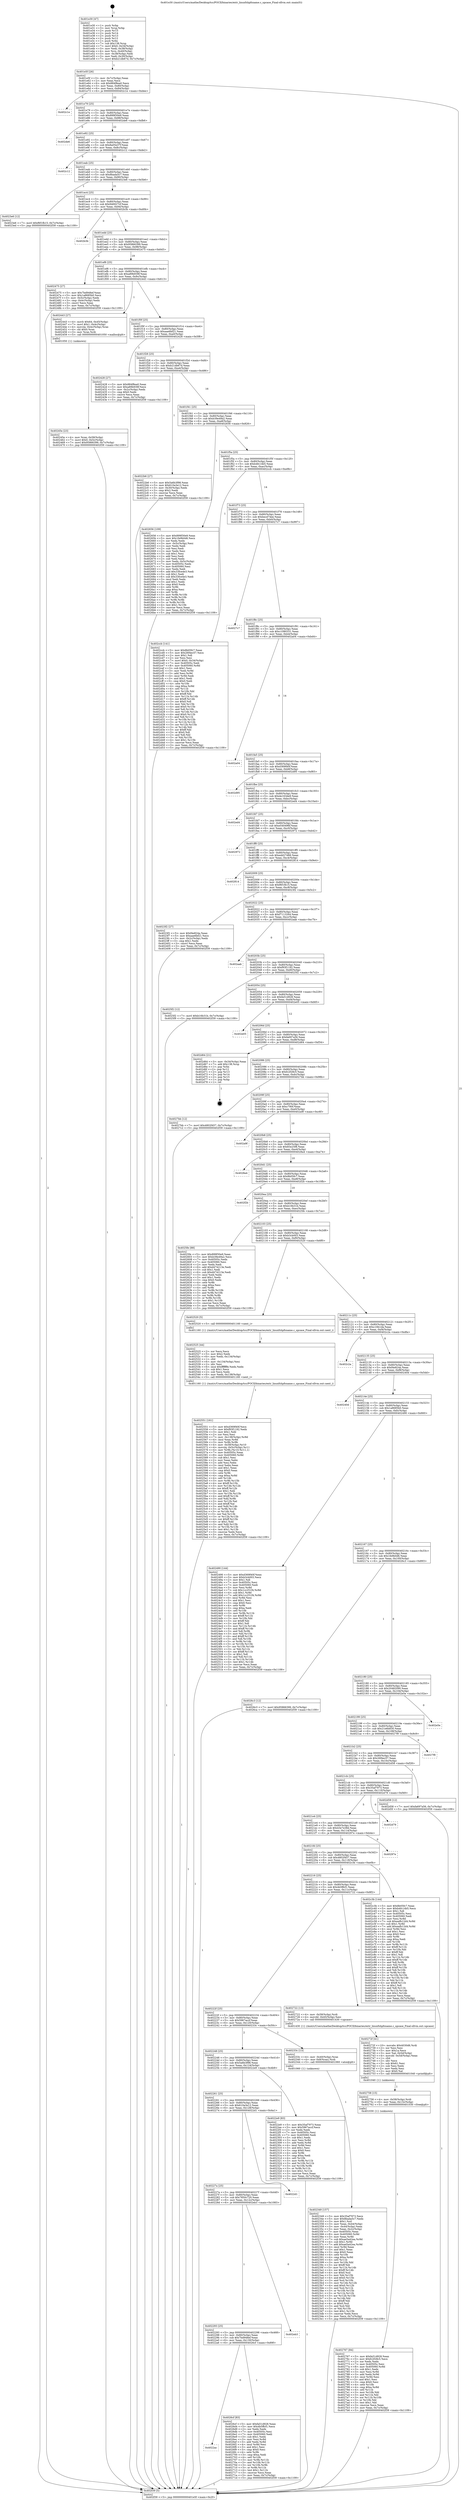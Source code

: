 digraph "0x401e30" {
  label = "0x401e30 (/mnt/c/Users/mathe/Desktop/tcc/POCII/binaries/extr_linuxfshpfsname.c_upcase_Final-ollvm.out::main(0))"
  labelloc = "t"
  node[shape=record]

  Entry [label="",width=0.3,height=0.3,shape=circle,fillcolor=black,style=filled]
  "0x401e5f" [label="{
     0x401e5f [26]\l
     | [instrs]\l
     &nbsp;&nbsp;0x401e5f \<+3\>: mov -0x7c(%rbp),%eax\l
     &nbsp;&nbsp;0x401e62 \<+2\>: mov %eax,%ecx\l
     &nbsp;&nbsp;0x401e64 \<+6\>: sub $0x884f8ea0,%ecx\l
     &nbsp;&nbsp;0x401e6a \<+3\>: mov %eax,-0x80(%rbp)\l
     &nbsp;&nbsp;0x401e6d \<+6\>: mov %ecx,-0x84(%rbp)\l
     &nbsp;&nbsp;0x401e73 \<+6\>: je 0000000000402c1e \<main+0xdee\>\l
  }"]
  "0x402c1e" [label="{
     0x402c1e\l
  }", style=dashed]
  "0x401e79" [label="{
     0x401e79 [25]\l
     | [instrs]\l
     &nbsp;&nbsp;0x401e79 \<+5\>: jmp 0000000000401e7e \<main+0x4e\>\l
     &nbsp;&nbsp;0x401e7e \<+3\>: mov -0x80(%rbp),%eax\l
     &nbsp;&nbsp;0x401e81 \<+5\>: sub $0x899f30e9,%eax\l
     &nbsp;&nbsp;0x401e86 \<+6\>: mov %eax,-0x88(%rbp)\l
     &nbsp;&nbsp;0x401e8c \<+6\>: je 0000000000402de6 \<main+0xfb6\>\l
  }"]
  Exit [label="",width=0.3,height=0.3,shape=circle,fillcolor=black,style=filled,peripheries=2]
  "0x402de6" [label="{
     0x402de6\l
  }", style=dashed]
  "0x401e92" [label="{
     0x401e92 [25]\l
     | [instrs]\l
     &nbsp;&nbsp;0x401e92 \<+5\>: jmp 0000000000401e97 \<main+0x67\>\l
     &nbsp;&nbsp;0x401e97 \<+3\>: mov -0x80(%rbp),%eax\l
     &nbsp;&nbsp;0x401e9a \<+5\>: sub $0x8a05e37f,%eax\l
     &nbsp;&nbsp;0x401e9f \<+6\>: mov %eax,-0x8c(%rbp)\l
     &nbsp;&nbsp;0x401ea5 \<+6\>: je 0000000000402c12 \<main+0xde2\>\l
  }"]
  "0x402767" [label="{
     0x402767 [84]\l
     | [instrs]\l
     &nbsp;&nbsp;0x402767 \<+5\>: mov $0xfa51d928,%eax\l
     &nbsp;&nbsp;0x40276c \<+5\>: mov $0xfc2f28c5,%ecx\l
     &nbsp;&nbsp;0x402771 \<+2\>: xor %edx,%edx\l
     &nbsp;&nbsp;0x402773 \<+7\>: mov 0x40505c,%esi\l
     &nbsp;&nbsp;0x40277a \<+8\>: mov 0x405060,%r8d\l
     &nbsp;&nbsp;0x402782 \<+3\>: sub $0x1,%edx\l
     &nbsp;&nbsp;0x402785 \<+3\>: mov %esi,%r9d\l
     &nbsp;&nbsp;0x402788 \<+3\>: add %edx,%r9d\l
     &nbsp;&nbsp;0x40278b \<+4\>: imul %r9d,%esi\l
     &nbsp;&nbsp;0x40278f \<+3\>: and $0x1,%esi\l
     &nbsp;&nbsp;0x402792 \<+3\>: cmp $0x0,%esi\l
     &nbsp;&nbsp;0x402795 \<+4\>: sete %r10b\l
     &nbsp;&nbsp;0x402799 \<+4\>: cmp $0xa,%r8d\l
     &nbsp;&nbsp;0x40279d \<+4\>: setl %r11b\l
     &nbsp;&nbsp;0x4027a1 \<+3\>: mov %r10b,%bl\l
     &nbsp;&nbsp;0x4027a4 \<+3\>: and %r11b,%bl\l
     &nbsp;&nbsp;0x4027a7 \<+3\>: xor %r11b,%r10b\l
     &nbsp;&nbsp;0x4027aa \<+3\>: or %r10b,%bl\l
     &nbsp;&nbsp;0x4027ad \<+3\>: test $0x1,%bl\l
     &nbsp;&nbsp;0x4027b0 \<+3\>: cmovne %ecx,%eax\l
     &nbsp;&nbsp;0x4027b3 \<+3\>: mov %eax,-0x7c(%rbp)\l
     &nbsp;&nbsp;0x4027b6 \<+5\>: jmp 0000000000402f39 \<main+0x1109\>\l
  }"]
  "0x402c12" [label="{
     0x402c12\l
  }", style=dashed]
  "0x401eab" [label="{
     0x401eab [25]\l
     | [instrs]\l
     &nbsp;&nbsp;0x401eab \<+5\>: jmp 0000000000401eb0 \<main+0x80\>\l
     &nbsp;&nbsp;0x401eb0 \<+3\>: mov -0x80(%rbp),%eax\l
     &nbsp;&nbsp;0x401eb3 \<+5\>: sub $0x8bada5c7,%eax\l
     &nbsp;&nbsp;0x401eb8 \<+6\>: mov %eax,-0x90(%rbp)\l
     &nbsp;&nbsp;0x401ebe \<+6\>: je 00000000004023e6 \<main+0x5b6\>\l
  }"]
  "0x402758" [label="{
     0x402758 [15]\l
     | [instrs]\l
     &nbsp;&nbsp;0x402758 \<+4\>: mov -0x58(%rbp),%rdi\l
     &nbsp;&nbsp;0x40275c \<+6\>: mov %eax,-0x13c(%rbp)\l
     &nbsp;&nbsp;0x402762 \<+5\>: call 0000000000401030 \<free@plt\>\l
     | [calls]\l
     &nbsp;&nbsp;0x401030 \{1\} (unknown)\l
  }"]
  "0x4023e6" [label="{
     0x4023e6 [12]\l
     | [instrs]\l
     &nbsp;&nbsp;0x4023e6 \<+7\>: movl $0xf6f1fb15,-0x7c(%rbp)\l
     &nbsp;&nbsp;0x4023ed \<+5\>: jmp 0000000000402f39 \<main+0x1109\>\l
  }"]
  "0x401ec4" [label="{
     0x401ec4 [25]\l
     | [instrs]\l
     &nbsp;&nbsp;0x401ec4 \<+5\>: jmp 0000000000401ec9 \<main+0x99\>\l
     &nbsp;&nbsp;0x401ec9 \<+3\>: mov -0x80(%rbp),%eax\l
     &nbsp;&nbsp;0x401ecc \<+5\>: sub $0x946927cf,%eax\l
     &nbsp;&nbsp;0x401ed1 \<+6\>: mov %eax,-0x94(%rbp)\l
     &nbsp;&nbsp;0x401ed7 \<+6\>: je 0000000000402b3b \<main+0xd0b\>\l
  }"]
  "0x40272f" [label="{
     0x40272f [41]\l
     | [instrs]\l
     &nbsp;&nbsp;0x40272f \<+10\>: movabs $0x4030d6,%rdi\l
     &nbsp;&nbsp;0x402739 \<+2\>: xor %esi,%esi\l
     &nbsp;&nbsp;0x40273b \<+5\>: mov $0x1a,%ecx\l
     &nbsp;&nbsp;0x402740 \<+3\>: mov %al,-0x5d(%rbp)\l
     &nbsp;&nbsp;0x402743 \<+4\>: movzbl -0x5d(%rbp),%eax\l
     &nbsp;&nbsp;0x402747 \<+1\>: cltd\l
     &nbsp;&nbsp;0x402748 \<+2\>: idiv %ecx\l
     &nbsp;&nbsp;0x40274a \<+3\>: sub $0x61,%esi\l
     &nbsp;&nbsp;0x40274d \<+2\>: sub %esi,%edx\l
     &nbsp;&nbsp;0x40274f \<+2\>: mov %edx,%esi\l
     &nbsp;&nbsp;0x402751 \<+2\>: mov $0x0,%al\l
     &nbsp;&nbsp;0x402753 \<+5\>: call 0000000000401040 \<printf@plt\>\l
     | [calls]\l
     &nbsp;&nbsp;0x401040 \{1\} (unknown)\l
  }"]
  "0x402b3b" [label="{
     0x402b3b\l
  }", style=dashed]
  "0x401edd" [label="{
     0x401edd [25]\l
     | [instrs]\l
     &nbsp;&nbsp;0x401edd \<+5\>: jmp 0000000000401ee2 \<main+0xb2\>\l
     &nbsp;&nbsp;0x401ee2 \<+3\>: mov -0x80(%rbp),%eax\l
     &nbsp;&nbsp;0x401ee5 \<+5\>: sub $0x95866399,%eax\l
     &nbsp;&nbsp;0x401eea \<+6\>: mov %eax,-0x98(%rbp)\l
     &nbsp;&nbsp;0x401ef0 \<+6\>: je 0000000000402475 \<main+0x645\>\l
  }"]
  "0x4022ac" [label="{
     0x4022ac\l
  }", style=dashed]
  "0x402475" [label="{
     0x402475 [27]\l
     | [instrs]\l
     &nbsp;&nbsp;0x402475 \<+5\>: mov $0x7bd948ef,%eax\l
     &nbsp;&nbsp;0x40247a \<+5\>: mov $0x1a8685b0,%ecx\l
     &nbsp;&nbsp;0x40247f \<+3\>: mov -0x5c(%rbp),%edx\l
     &nbsp;&nbsp;0x402482 \<+3\>: cmp -0x4c(%rbp),%edx\l
     &nbsp;&nbsp;0x402485 \<+3\>: cmovl %ecx,%eax\l
     &nbsp;&nbsp;0x402488 \<+3\>: mov %eax,-0x7c(%rbp)\l
     &nbsp;&nbsp;0x40248b \<+5\>: jmp 0000000000402f39 \<main+0x1109\>\l
  }"]
  "0x401ef6" [label="{
     0x401ef6 [25]\l
     | [instrs]\l
     &nbsp;&nbsp;0x401ef6 \<+5\>: jmp 0000000000401efb \<main+0xcb\>\l
     &nbsp;&nbsp;0x401efb \<+3\>: mov -0x80(%rbp),%eax\l
     &nbsp;&nbsp;0x401efe \<+5\>: sub $0xa89b939f,%eax\l
     &nbsp;&nbsp;0x401f03 \<+6\>: mov %eax,-0x9c(%rbp)\l
     &nbsp;&nbsp;0x401f09 \<+6\>: je 0000000000402443 \<main+0x613\>\l
  }"]
  "0x4026cf" [label="{
     0x4026cf [83]\l
     | [instrs]\l
     &nbsp;&nbsp;0x4026cf \<+5\>: mov $0xfa51d928,%eax\l
     &nbsp;&nbsp;0x4026d4 \<+5\>: mov $0x4b5ffcf1,%ecx\l
     &nbsp;&nbsp;0x4026d9 \<+2\>: xor %edx,%edx\l
     &nbsp;&nbsp;0x4026db \<+7\>: mov 0x40505c,%esi\l
     &nbsp;&nbsp;0x4026e2 \<+7\>: mov 0x405060,%edi\l
     &nbsp;&nbsp;0x4026e9 \<+3\>: sub $0x1,%edx\l
     &nbsp;&nbsp;0x4026ec \<+3\>: mov %esi,%r8d\l
     &nbsp;&nbsp;0x4026ef \<+3\>: add %edx,%r8d\l
     &nbsp;&nbsp;0x4026f2 \<+4\>: imul %r8d,%esi\l
     &nbsp;&nbsp;0x4026f6 \<+3\>: and $0x1,%esi\l
     &nbsp;&nbsp;0x4026f9 \<+3\>: cmp $0x0,%esi\l
     &nbsp;&nbsp;0x4026fc \<+4\>: sete %r9b\l
     &nbsp;&nbsp;0x402700 \<+3\>: cmp $0xa,%edi\l
     &nbsp;&nbsp;0x402703 \<+4\>: setl %r10b\l
     &nbsp;&nbsp;0x402707 \<+3\>: mov %r9b,%r11b\l
     &nbsp;&nbsp;0x40270a \<+3\>: and %r10b,%r11b\l
     &nbsp;&nbsp;0x40270d \<+3\>: xor %r10b,%r9b\l
     &nbsp;&nbsp;0x402710 \<+3\>: or %r9b,%r11b\l
     &nbsp;&nbsp;0x402713 \<+4\>: test $0x1,%r11b\l
     &nbsp;&nbsp;0x402717 \<+3\>: cmovne %ecx,%eax\l
     &nbsp;&nbsp;0x40271a \<+3\>: mov %eax,-0x7c(%rbp)\l
     &nbsp;&nbsp;0x40271d \<+5\>: jmp 0000000000402f39 \<main+0x1109\>\l
  }"]
  "0x402443" [label="{
     0x402443 [27]\l
     | [instrs]\l
     &nbsp;&nbsp;0x402443 \<+4\>: movb $0x64,-0x45(%rbp)\l
     &nbsp;&nbsp;0x402447 \<+7\>: movl $0x1,-0x4c(%rbp)\l
     &nbsp;&nbsp;0x40244e \<+4\>: movslq -0x4c(%rbp),%rax\l
     &nbsp;&nbsp;0x402452 \<+4\>: shl $0x0,%rax\l
     &nbsp;&nbsp;0x402456 \<+3\>: mov %rax,%rdi\l
     &nbsp;&nbsp;0x402459 \<+5\>: call 0000000000401050 \<malloc@plt\>\l
     | [calls]\l
     &nbsp;&nbsp;0x401050 \{1\} (unknown)\l
  }"]
  "0x401f0f" [label="{
     0x401f0f [25]\l
     | [instrs]\l
     &nbsp;&nbsp;0x401f0f \<+5\>: jmp 0000000000401f14 \<main+0xe4\>\l
     &nbsp;&nbsp;0x401f14 \<+3\>: mov -0x80(%rbp),%eax\l
     &nbsp;&nbsp;0x401f17 \<+5\>: sub $0xaae6bf21,%eax\l
     &nbsp;&nbsp;0x401f1c \<+6\>: mov %eax,-0xa0(%rbp)\l
     &nbsp;&nbsp;0x401f22 \<+6\>: je 0000000000402428 \<main+0x5f8\>\l
  }"]
  "0x402293" [label="{
     0x402293 [25]\l
     | [instrs]\l
     &nbsp;&nbsp;0x402293 \<+5\>: jmp 0000000000402298 \<main+0x468\>\l
     &nbsp;&nbsp;0x402298 \<+3\>: mov -0x80(%rbp),%eax\l
     &nbsp;&nbsp;0x40229b \<+5\>: sub $0x7bd948ef,%eax\l
     &nbsp;&nbsp;0x4022a0 \<+6\>: mov %eax,-0x130(%rbp)\l
     &nbsp;&nbsp;0x4022a6 \<+6\>: je 00000000004026cf \<main+0x89f\>\l
  }"]
  "0x402428" [label="{
     0x402428 [27]\l
     | [instrs]\l
     &nbsp;&nbsp;0x402428 \<+5\>: mov $0x884f8ea0,%eax\l
     &nbsp;&nbsp;0x40242d \<+5\>: mov $0xa89b939f,%ecx\l
     &nbsp;&nbsp;0x402432 \<+3\>: mov -0x2c(%rbp),%edx\l
     &nbsp;&nbsp;0x402435 \<+3\>: cmp $0x0,%edx\l
     &nbsp;&nbsp;0x402438 \<+3\>: cmove %ecx,%eax\l
     &nbsp;&nbsp;0x40243b \<+3\>: mov %eax,-0x7c(%rbp)\l
     &nbsp;&nbsp;0x40243e \<+5\>: jmp 0000000000402f39 \<main+0x1109\>\l
  }"]
  "0x401f28" [label="{
     0x401f28 [25]\l
     | [instrs]\l
     &nbsp;&nbsp;0x401f28 \<+5\>: jmp 0000000000401f2d \<main+0xfd\>\l
     &nbsp;&nbsp;0x401f2d \<+3\>: mov -0x80(%rbp),%eax\l
     &nbsp;&nbsp;0x401f30 \<+5\>: sub $0xb21db67d,%eax\l
     &nbsp;&nbsp;0x401f35 \<+6\>: mov %eax,-0xa4(%rbp)\l
     &nbsp;&nbsp;0x401f3b \<+6\>: je 00000000004022b6 \<main+0x486\>\l
  }"]
  "0x402eb3" [label="{
     0x402eb3\l
  }", style=dashed]
  "0x4022b6" [label="{
     0x4022b6 [27]\l
     | [instrs]\l
     &nbsp;&nbsp;0x4022b6 \<+5\>: mov $0x5a6b3f98,%eax\l
     &nbsp;&nbsp;0x4022bb \<+5\>: mov $0x610a3e12,%ecx\l
     &nbsp;&nbsp;0x4022c0 \<+3\>: mov -0x30(%rbp),%edx\l
     &nbsp;&nbsp;0x4022c3 \<+3\>: cmp $0x2,%edx\l
     &nbsp;&nbsp;0x4022c6 \<+3\>: cmovne %ecx,%eax\l
     &nbsp;&nbsp;0x4022c9 \<+3\>: mov %eax,-0x7c(%rbp)\l
     &nbsp;&nbsp;0x4022cc \<+5\>: jmp 0000000000402f39 \<main+0x1109\>\l
  }"]
  "0x401f41" [label="{
     0x401f41 [25]\l
     | [instrs]\l
     &nbsp;&nbsp;0x401f41 \<+5\>: jmp 0000000000401f46 \<main+0x116\>\l
     &nbsp;&nbsp;0x401f46 \<+3\>: mov -0x80(%rbp),%eax\l
     &nbsp;&nbsp;0x401f49 \<+5\>: sub $0xb39e49a2,%eax\l
     &nbsp;&nbsp;0x401f4e \<+6\>: mov %eax,-0xa8(%rbp)\l
     &nbsp;&nbsp;0x401f54 \<+6\>: je 0000000000402656 \<main+0x826\>\l
  }"]
  "0x402f39" [label="{
     0x402f39 [5]\l
     | [instrs]\l
     &nbsp;&nbsp;0x402f39 \<+5\>: jmp 0000000000401e5f \<main+0x2f\>\l
  }"]
  "0x401e30" [label="{
     0x401e30 [47]\l
     | [instrs]\l
     &nbsp;&nbsp;0x401e30 \<+1\>: push %rbp\l
     &nbsp;&nbsp;0x401e31 \<+3\>: mov %rsp,%rbp\l
     &nbsp;&nbsp;0x401e34 \<+2\>: push %r15\l
     &nbsp;&nbsp;0x401e36 \<+2\>: push %r14\l
     &nbsp;&nbsp;0x401e38 \<+2\>: push %r13\l
     &nbsp;&nbsp;0x401e3a \<+2\>: push %r12\l
     &nbsp;&nbsp;0x401e3c \<+1\>: push %rbx\l
     &nbsp;&nbsp;0x401e3d \<+7\>: sub $0x138,%rsp\l
     &nbsp;&nbsp;0x401e44 \<+7\>: movl $0x0,-0x34(%rbp)\l
     &nbsp;&nbsp;0x401e4b \<+3\>: mov %edi,-0x38(%rbp)\l
     &nbsp;&nbsp;0x401e4e \<+4\>: mov %rsi,-0x40(%rbp)\l
     &nbsp;&nbsp;0x401e52 \<+3\>: mov -0x38(%rbp),%edi\l
     &nbsp;&nbsp;0x401e55 \<+3\>: mov %edi,-0x30(%rbp)\l
     &nbsp;&nbsp;0x401e58 \<+7\>: movl $0xb21db67d,-0x7c(%rbp)\l
  }"]
  "0x40227a" [label="{
     0x40227a [25]\l
     | [instrs]\l
     &nbsp;&nbsp;0x40227a \<+5\>: jmp 000000000040227f \<main+0x44f\>\l
     &nbsp;&nbsp;0x40227f \<+3\>: mov -0x80(%rbp),%eax\l
     &nbsp;&nbsp;0x402282 \<+5\>: sub $0x7850c720,%eax\l
     &nbsp;&nbsp;0x402287 \<+6\>: mov %eax,-0x12c(%rbp)\l
     &nbsp;&nbsp;0x40228d \<+6\>: je 0000000000402eb3 \<main+0x1083\>\l
  }"]
  "0x402656" [label="{
     0x402656 [109]\l
     | [instrs]\l
     &nbsp;&nbsp;0x402656 \<+5\>: mov $0x899f30e9,%eax\l
     &nbsp;&nbsp;0x40265b \<+5\>: mov $0x1fe9b0d6,%ecx\l
     &nbsp;&nbsp;0x402660 \<+2\>: xor %edx,%edx\l
     &nbsp;&nbsp;0x402662 \<+3\>: mov -0x5c(%rbp),%esi\l
     &nbsp;&nbsp;0x402665 \<+2\>: mov %edx,%edi\l
     &nbsp;&nbsp;0x402667 \<+2\>: sub %esi,%edi\l
     &nbsp;&nbsp;0x402669 \<+2\>: mov %edx,%esi\l
     &nbsp;&nbsp;0x40266b \<+3\>: sub $0x1,%esi\l
     &nbsp;&nbsp;0x40266e \<+2\>: add %esi,%edi\l
     &nbsp;&nbsp;0x402670 \<+2\>: sub %edi,%edx\l
     &nbsp;&nbsp;0x402672 \<+3\>: mov %edx,-0x5c(%rbp)\l
     &nbsp;&nbsp;0x402675 \<+7\>: mov 0x40505c,%edx\l
     &nbsp;&nbsp;0x40267c \<+7\>: mov 0x405060,%esi\l
     &nbsp;&nbsp;0x402683 \<+2\>: mov %edx,%edi\l
     &nbsp;&nbsp;0x402685 \<+6\>: add $0x33fce4e3,%edi\l
     &nbsp;&nbsp;0x40268b \<+3\>: sub $0x1,%edi\l
     &nbsp;&nbsp;0x40268e \<+6\>: sub $0x33fce4e3,%edi\l
     &nbsp;&nbsp;0x402694 \<+3\>: imul %edi,%edx\l
     &nbsp;&nbsp;0x402697 \<+3\>: and $0x1,%edx\l
     &nbsp;&nbsp;0x40269a \<+3\>: cmp $0x0,%edx\l
     &nbsp;&nbsp;0x40269d \<+4\>: sete %r8b\l
     &nbsp;&nbsp;0x4026a1 \<+3\>: cmp $0xa,%esi\l
     &nbsp;&nbsp;0x4026a4 \<+4\>: setl %r9b\l
     &nbsp;&nbsp;0x4026a8 \<+3\>: mov %r8b,%r10b\l
     &nbsp;&nbsp;0x4026ab \<+3\>: and %r9b,%r10b\l
     &nbsp;&nbsp;0x4026ae \<+3\>: xor %r9b,%r8b\l
     &nbsp;&nbsp;0x4026b1 \<+3\>: or %r8b,%r10b\l
     &nbsp;&nbsp;0x4026b4 \<+4\>: test $0x1,%r10b\l
     &nbsp;&nbsp;0x4026b8 \<+3\>: cmovne %ecx,%eax\l
     &nbsp;&nbsp;0x4026bb \<+3\>: mov %eax,-0x7c(%rbp)\l
     &nbsp;&nbsp;0x4026be \<+5\>: jmp 0000000000402f39 \<main+0x1109\>\l
  }"]
  "0x401f5a" [label="{
     0x401f5a [25]\l
     | [instrs]\l
     &nbsp;&nbsp;0x401f5a \<+5\>: jmp 0000000000401f5f \<main+0x12f\>\l
     &nbsp;&nbsp;0x401f5f \<+3\>: mov -0x80(%rbp),%eax\l
     &nbsp;&nbsp;0x401f62 \<+5\>: sub $0xb4fc14b5,%eax\l
     &nbsp;&nbsp;0x401f67 \<+6\>: mov %eax,-0xac(%rbp)\l
     &nbsp;&nbsp;0x401f6d \<+6\>: je 0000000000402ccb \<main+0xe9b\>\l
  }"]
  "0x4022d1" [label="{
     0x4022d1\l
  }", style=dashed]
  "0x402ccb" [label="{
     0x402ccb [141]\l
     | [instrs]\l
     &nbsp;&nbsp;0x402ccb \<+5\>: mov $0x8b05fc7,%eax\l
     &nbsp;&nbsp;0x402cd0 \<+5\>: mov $0x26f4ec57,%ecx\l
     &nbsp;&nbsp;0x402cd5 \<+2\>: mov $0x1,%dl\l
     &nbsp;&nbsp;0x402cd7 \<+2\>: xor %esi,%esi\l
     &nbsp;&nbsp;0x402cd9 \<+7\>: movl $0x0,-0x34(%rbp)\l
     &nbsp;&nbsp;0x402ce0 \<+7\>: mov 0x40505c,%edi\l
     &nbsp;&nbsp;0x402ce7 \<+8\>: mov 0x405060,%r8d\l
     &nbsp;&nbsp;0x402cef \<+3\>: sub $0x1,%esi\l
     &nbsp;&nbsp;0x402cf2 \<+3\>: mov %edi,%r9d\l
     &nbsp;&nbsp;0x402cf5 \<+3\>: add %esi,%r9d\l
     &nbsp;&nbsp;0x402cf8 \<+4\>: imul %r9d,%edi\l
     &nbsp;&nbsp;0x402cfc \<+3\>: and $0x1,%edi\l
     &nbsp;&nbsp;0x402cff \<+3\>: cmp $0x0,%edi\l
     &nbsp;&nbsp;0x402d02 \<+4\>: sete %r10b\l
     &nbsp;&nbsp;0x402d06 \<+4\>: cmp $0xa,%r8d\l
     &nbsp;&nbsp;0x402d0a \<+4\>: setl %r11b\l
     &nbsp;&nbsp;0x402d0e \<+3\>: mov %r10b,%bl\l
     &nbsp;&nbsp;0x402d11 \<+3\>: xor $0xff,%bl\l
     &nbsp;&nbsp;0x402d14 \<+3\>: mov %r11b,%r14b\l
     &nbsp;&nbsp;0x402d17 \<+4\>: xor $0xff,%r14b\l
     &nbsp;&nbsp;0x402d1b \<+3\>: xor $0x0,%dl\l
     &nbsp;&nbsp;0x402d1e \<+3\>: mov %bl,%r15b\l
     &nbsp;&nbsp;0x402d21 \<+4\>: and $0x0,%r15b\l
     &nbsp;&nbsp;0x402d25 \<+3\>: and %dl,%r10b\l
     &nbsp;&nbsp;0x402d28 \<+3\>: mov %r14b,%r12b\l
     &nbsp;&nbsp;0x402d2b \<+4\>: and $0x0,%r12b\l
     &nbsp;&nbsp;0x402d2f \<+3\>: and %dl,%r11b\l
     &nbsp;&nbsp;0x402d32 \<+3\>: or %r10b,%r15b\l
     &nbsp;&nbsp;0x402d35 \<+3\>: or %r11b,%r12b\l
     &nbsp;&nbsp;0x402d38 \<+3\>: xor %r12b,%r15b\l
     &nbsp;&nbsp;0x402d3b \<+3\>: or %r14b,%bl\l
     &nbsp;&nbsp;0x402d3e \<+3\>: xor $0xff,%bl\l
     &nbsp;&nbsp;0x402d41 \<+3\>: or $0x0,%dl\l
     &nbsp;&nbsp;0x402d44 \<+2\>: and %dl,%bl\l
     &nbsp;&nbsp;0x402d46 \<+3\>: or %bl,%r15b\l
     &nbsp;&nbsp;0x402d49 \<+4\>: test $0x1,%r15b\l
     &nbsp;&nbsp;0x402d4d \<+3\>: cmovne %ecx,%eax\l
     &nbsp;&nbsp;0x402d50 \<+3\>: mov %eax,-0x7c(%rbp)\l
     &nbsp;&nbsp;0x402d53 \<+5\>: jmp 0000000000402f39 \<main+0x1109\>\l
  }"]
  "0x401f73" [label="{
     0x401f73 [25]\l
     | [instrs]\l
     &nbsp;&nbsp;0x401f73 \<+5\>: jmp 0000000000401f78 \<main+0x148\>\l
     &nbsp;&nbsp;0x401f78 \<+3\>: mov -0x80(%rbp),%eax\l
     &nbsp;&nbsp;0x401f7b \<+5\>: sub $0xbecd74ee,%eax\l
     &nbsp;&nbsp;0x401f80 \<+6\>: mov %eax,-0xb0(%rbp)\l
     &nbsp;&nbsp;0x401f86 \<+6\>: je 00000000004027c7 \<main+0x997\>\l
  }"]
  "0x402551" [label="{
     0x402551 [161]\l
     | [instrs]\l
     &nbsp;&nbsp;0x402551 \<+5\>: mov $0xd369f40f,%ecx\l
     &nbsp;&nbsp;0x402556 \<+5\>: mov $0xf93f1192,%edx\l
     &nbsp;&nbsp;0x40255b \<+3\>: mov $0x1,%dil\l
     &nbsp;&nbsp;0x40255e \<+2\>: xor %esi,%esi\l
     &nbsp;&nbsp;0x402560 \<+7\>: mov -0x138(%rbp),%r8d\l
     &nbsp;&nbsp;0x402567 \<+4\>: imul %eax,%r8d\l
     &nbsp;&nbsp;0x40256b \<+3\>: mov %r8b,%r9b\l
     &nbsp;&nbsp;0x40256e \<+4\>: mov -0x58(%rbp),%r10\l
     &nbsp;&nbsp;0x402572 \<+4\>: movslq -0x5c(%rbp),%r11\l
     &nbsp;&nbsp;0x402576 \<+4\>: mov %r9b,(%r10,%r11,1)\l
     &nbsp;&nbsp;0x40257a \<+7\>: mov 0x40505c,%eax\l
     &nbsp;&nbsp;0x402581 \<+8\>: mov 0x405060,%r8d\l
     &nbsp;&nbsp;0x402589 \<+3\>: sub $0x1,%esi\l
     &nbsp;&nbsp;0x40258c \<+2\>: mov %eax,%ebx\l
     &nbsp;&nbsp;0x40258e \<+2\>: add %esi,%ebx\l
     &nbsp;&nbsp;0x402590 \<+3\>: imul %ebx,%eax\l
     &nbsp;&nbsp;0x402593 \<+3\>: and $0x1,%eax\l
     &nbsp;&nbsp;0x402596 \<+3\>: cmp $0x0,%eax\l
     &nbsp;&nbsp;0x402599 \<+4\>: sete %r9b\l
     &nbsp;&nbsp;0x40259d \<+4\>: cmp $0xa,%r8d\l
     &nbsp;&nbsp;0x4025a1 \<+4\>: setl %r14b\l
     &nbsp;&nbsp;0x4025a5 \<+3\>: mov %r9b,%r15b\l
     &nbsp;&nbsp;0x4025a8 \<+4\>: xor $0xff,%r15b\l
     &nbsp;&nbsp;0x4025ac \<+3\>: mov %r14b,%r12b\l
     &nbsp;&nbsp;0x4025af \<+4\>: xor $0xff,%r12b\l
     &nbsp;&nbsp;0x4025b3 \<+4\>: xor $0x1,%dil\l
     &nbsp;&nbsp;0x4025b7 \<+3\>: mov %r15b,%r13b\l
     &nbsp;&nbsp;0x4025ba \<+4\>: and $0xff,%r13b\l
     &nbsp;&nbsp;0x4025be \<+3\>: and %dil,%r9b\l
     &nbsp;&nbsp;0x4025c1 \<+3\>: mov %r12b,%al\l
     &nbsp;&nbsp;0x4025c4 \<+2\>: and $0xff,%al\l
     &nbsp;&nbsp;0x4025c6 \<+3\>: and %dil,%r14b\l
     &nbsp;&nbsp;0x4025c9 \<+3\>: or %r9b,%r13b\l
     &nbsp;&nbsp;0x4025cc \<+3\>: or %r14b,%al\l
     &nbsp;&nbsp;0x4025cf \<+3\>: xor %al,%r13b\l
     &nbsp;&nbsp;0x4025d2 \<+3\>: or %r12b,%r15b\l
     &nbsp;&nbsp;0x4025d5 \<+4\>: xor $0xff,%r15b\l
     &nbsp;&nbsp;0x4025d9 \<+4\>: or $0x1,%dil\l
     &nbsp;&nbsp;0x4025dd \<+3\>: and %dil,%r15b\l
     &nbsp;&nbsp;0x4025e0 \<+3\>: or %r15b,%r13b\l
     &nbsp;&nbsp;0x4025e3 \<+4\>: test $0x1,%r13b\l
     &nbsp;&nbsp;0x4025e7 \<+3\>: cmovne %edx,%ecx\l
     &nbsp;&nbsp;0x4025ea \<+3\>: mov %ecx,-0x7c(%rbp)\l
     &nbsp;&nbsp;0x4025ed \<+5\>: jmp 0000000000402f39 \<main+0x1109\>\l
  }"]
  "0x4027c7" [label="{
     0x4027c7\l
  }", style=dashed]
  "0x401f8c" [label="{
     0x401f8c [25]\l
     | [instrs]\l
     &nbsp;&nbsp;0x401f8c \<+5\>: jmp 0000000000401f91 \<main+0x161\>\l
     &nbsp;&nbsp;0x401f91 \<+3\>: mov -0x80(%rbp),%eax\l
     &nbsp;&nbsp;0x401f94 \<+5\>: sub $0xc1080331,%eax\l
     &nbsp;&nbsp;0x401f99 \<+6\>: mov %eax,-0xb4(%rbp)\l
     &nbsp;&nbsp;0x401f9f \<+6\>: je 0000000000402a04 \<main+0xbd4\>\l
  }"]
  "0x402525" [label="{
     0x402525 [44]\l
     | [instrs]\l
     &nbsp;&nbsp;0x402525 \<+2\>: xor %ecx,%ecx\l
     &nbsp;&nbsp;0x402527 \<+5\>: mov $0x2,%edx\l
     &nbsp;&nbsp;0x40252c \<+6\>: mov %edx,-0x134(%rbp)\l
     &nbsp;&nbsp;0x402532 \<+1\>: cltd\l
     &nbsp;&nbsp;0x402533 \<+6\>: mov -0x134(%rbp),%esi\l
     &nbsp;&nbsp;0x402539 \<+2\>: idiv %esi\l
     &nbsp;&nbsp;0x40253b \<+6\>: imul $0xfffffffe,%edx,%edx\l
     &nbsp;&nbsp;0x402541 \<+3\>: sub $0x1,%ecx\l
     &nbsp;&nbsp;0x402544 \<+2\>: sub %ecx,%edx\l
     &nbsp;&nbsp;0x402546 \<+6\>: mov %edx,-0x138(%rbp)\l
     &nbsp;&nbsp;0x40254c \<+5\>: call 0000000000401160 \<next_i\>\l
     | [calls]\l
     &nbsp;&nbsp;0x401160 \{1\} (/mnt/c/Users/mathe/Desktop/tcc/POCII/binaries/extr_linuxfshpfsname.c_upcase_Final-ollvm.out::next_i)\l
  }"]
  "0x402a04" [label="{
     0x402a04\l
  }", style=dashed]
  "0x401fa5" [label="{
     0x401fa5 [25]\l
     | [instrs]\l
     &nbsp;&nbsp;0x401fa5 \<+5\>: jmp 0000000000401faa \<main+0x17a\>\l
     &nbsp;&nbsp;0x401faa \<+3\>: mov -0x80(%rbp),%eax\l
     &nbsp;&nbsp;0x401fad \<+5\>: sub $0xd369f40f,%eax\l
     &nbsp;&nbsp;0x401fb2 \<+6\>: mov %eax,-0xb8(%rbp)\l
     &nbsp;&nbsp;0x401fb8 \<+6\>: je 0000000000402d95 \<main+0xf65\>\l
  }"]
  "0x40245e" [label="{
     0x40245e [23]\l
     | [instrs]\l
     &nbsp;&nbsp;0x40245e \<+4\>: mov %rax,-0x58(%rbp)\l
     &nbsp;&nbsp;0x402462 \<+7\>: movl $0x0,-0x5c(%rbp)\l
     &nbsp;&nbsp;0x402469 \<+7\>: movl $0x95866399,-0x7c(%rbp)\l
     &nbsp;&nbsp;0x402470 \<+5\>: jmp 0000000000402f39 \<main+0x1109\>\l
  }"]
  "0x402d95" [label="{
     0x402d95\l
  }", style=dashed]
  "0x401fbe" [label="{
     0x401fbe [25]\l
     | [instrs]\l
     &nbsp;&nbsp;0x401fbe \<+5\>: jmp 0000000000401fc3 \<main+0x193\>\l
     &nbsp;&nbsp;0x401fc3 \<+3\>: mov -0x80(%rbp),%eax\l
     &nbsp;&nbsp;0x401fc6 \<+5\>: sub $0xde163de9,%eax\l
     &nbsp;&nbsp;0x401fcb \<+6\>: mov %eax,-0xbc(%rbp)\l
     &nbsp;&nbsp;0x401fd1 \<+6\>: je 0000000000402ed4 \<main+0x10a4\>\l
  }"]
  "0x402349" [label="{
     0x402349 [157]\l
     | [instrs]\l
     &nbsp;&nbsp;0x402349 \<+5\>: mov $0x35af7973,%ecx\l
     &nbsp;&nbsp;0x40234e \<+5\>: mov $0x8bada5c7,%edx\l
     &nbsp;&nbsp;0x402353 \<+3\>: mov $0x1,%sil\l
     &nbsp;&nbsp;0x402356 \<+3\>: mov %eax,-0x44(%rbp)\l
     &nbsp;&nbsp;0x402359 \<+3\>: mov -0x44(%rbp),%eax\l
     &nbsp;&nbsp;0x40235c \<+3\>: mov %eax,-0x2c(%rbp)\l
     &nbsp;&nbsp;0x40235f \<+7\>: mov 0x40505c,%eax\l
     &nbsp;&nbsp;0x402366 \<+8\>: mov 0x405060,%r8d\l
     &nbsp;&nbsp;0x40236e \<+3\>: mov %eax,%r9d\l
     &nbsp;&nbsp;0x402371 \<+7\>: sub $0xae5a42ea,%r9d\l
     &nbsp;&nbsp;0x402378 \<+4\>: sub $0x1,%r9d\l
     &nbsp;&nbsp;0x40237c \<+7\>: add $0xae5a42ea,%r9d\l
     &nbsp;&nbsp;0x402383 \<+4\>: imul %r9d,%eax\l
     &nbsp;&nbsp;0x402387 \<+3\>: and $0x1,%eax\l
     &nbsp;&nbsp;0x40238a \<+3\>: cmp $0x0,%eax\l
     &nbsp;&nbsp;0x40238d \<+4\>: sete %r10b\l
     &nbsp;&nbsp;0x402391 \<+4\>: cmp $0xa,%r8d\l
     &nbsp;&nbsp;0x402395 \<+4\>: setl %r11b\l
     &nbsp;&nbsp;0x402399 \<+3\>: mov %r10b,%bl\l
     &nbsp;&nbsp;0x40239c \<+3\>: xor $0xff,%bl\l
     &nbsp;&nbsp;0x40239f \<+3\>: mov %r11b,%r14b\l
     &nbsp;&nbsp;0x4023a2 \<+4\>: xor $0xff,%r14b\l
     &nbsp;&nbsp;0x4023a6 \<+4\>: xor $0x0,%sil\l
     &nbsp;&nbsp;0x4023aa \<+3\>: mov %bl,%r15b\l
     &nbsp;&nbsp;0x4023ad \<+4\>: and $0x0,%r15b\l
     &nbsp;&nbsp;0x4023b1 \<+3\>: and %sil,%r10b\l
     &nbsp;&nbsp;0x4023b4 \<+3\>: mov %r14b,%r12b\l
     &nbsp;&nbsp;0x4023b7 \<+4\>: and $0x0,%r12b\l
     &nbsp;&nbsp;0x4023bb \<+3\>: and %sil,%r11b\l
     &nbsp;&nbsp;0x4023be \<+3\>: or %r10b,%r15b\l
     &nbsp;&nbsp;0x4023c1 \<+3\>: or %r11b,%r12b\l
     &nbsp;&nbsp;0x4023c4 \<+3\>: xor %r12b,%r15b\l
     &nbsp;&nbsp;0x4023c7 \<+3\>: or %r14b,%bl\l
     &nbsp;&nbsp;0x4023ca \<+3\>: xor $0xff,%bl\l
     &nbsp;&nbsp;0x4023cd \<+4\>: or $0x0,%sil\l
     &nbsp;&nbsp;0x4023d1 \<+3\>: and %sil,%bl\l
     &nbsp;&nbsp;0x4023d4 \<+3\>: or %bl,%r15b\l
     &nbsp;&nbsp;0x4023d7 \<+4\>: test $0x1,%r15b\l
     &nbsp;&nbsp;0x4023db \<+3\>: cmovne %edx,%ecx\l
     &nbsp;&nbsp;0x4023de \<+3\>: mov %ecx,-0x7c(%rbp)\l
     &nbsp;&nbsp;0x4023e1 \<+5\>: jmp 0000000000402f39 \<main+0x1109\>\l
  }"]
  "0x402ed4" [label="{
     0x402ed4\l
  }", style=dashed]
  "0x401fd7" [label="{
     0x401fd7 [25]\l
     | [instrs]\l
     &nbsp;&nbsp;0x401fd7 \<+5\>: jmp 0000000000401fdc \<main+0x1ac\>\l
     &nbsp;&nbsp;0x401fdc \<+3\>: mov -0x80(%rbp),%eax\l
     &nbsp;&nbsp;0x401fdf \<+5\>: sub $0xe540496f,%eax\l
     &nbsp;&nbsp;0x401fe4 \<+6\>: mov %eax,-0xc0(%rbp)\l
     &nbsp;&nbsp;0x401fea \<+6\>: je 0000000000402972 \<main+0xb42\>\l
  }"]
  "0x402261" [label="{
     0x402261 [25]\l
     | [instrs]\l
     &nbsp;&nbsp;0x402261 \<+5\>: jmp 0000000000402266 \<main+0x436\>\l
     &nbsp;&nbsp;0x402266 \<+3\>: mov -0x80(%rbp),%eax\l
     &nbsp;&nbsp;0x402269 \<+5\>: sub $0x610a3e12,%eax\l
     &nbsp;&nbsp;0x40226e \<+6\>: mov %eax,-0x128(%rbp)\l
     &nbsp;&nbsp;0x402274 \<+6\>: je 00000000004022d1 \<main+0x4a1\>\l
  }"]
  "0x402972" [label="{
     0x402972\l
  }", style=dashed]
  "0x401ff0" [label="{
     0x401ff0 [25]\l
     | [instrs]\l
     &nbsp;&nbsp;0x401ff0 \<+5\>: jmp 0000000000401ff5 \<main+0x1c5\>\l
     &nbsp;&nbsp;0x401ff5 \<+3\>: mov -0x80(%rbp),%eax\l
     &nbsp;&nbsp;0x401ff8 \<+5\>: sub $0xedd27d66,%eax\l
     &nbsp;&nbsp;0x401ffd \<+6\>: mov %eax,-0xc4(%rbp)\l
     &nbsp;&nbsp;0x402003 \<+6\>: je 0000000000402814 \<main+0x9e4\>\l
  }"]
  "0x4022e9" [label="{
     0x4022e9 [83]\l
     | [instrs]\l
     &nbsp;&nbsp;0x4022e9 \<+5\>: mov $0x35af7973,%eax\l
     &nbsp;&nbsp;0x4022ee \<+5\>: mov $0x5967accf,%ecx\l
     &nbsp;&nbsp;0x4022f3 \<+2\>: xor %edx,%edx\l
     &nbsp;&nbsp;0x4022f5 \<+7\>: mov 0x40505c,%esi\l
     &nbsp;&nbsp;0x4022fc \<+7\>: mov 0x405060,%edi\l
     &nbsp;&nbsp;0x402303 \<+3\>: sub $0x1,%edx\l
     &nbsp;&nbsp;0x402306 \<+3\>: mov %esi,%r8d\l
     &nbsp;&nbsp;0x402309 \<+3\>: add %edx,%r8d\l
     &nbsp;&nbsp;0x40230c \<+4\>: imul %r8d,%esi\l
     &nbsp;&nbsp;0x402310 \<+3\>: and $0x1,%esi\l
     &nbsp;&nbsp;0x402313 \<+3\>: cmp $0x0,%esi\l
     &nbsp;&nbsp;0x402316 \<+4\>: sete %r9b\l
     &nbsp;&nbsp;0x40231a \<+3\>: cmp $0xa,%edi\l
     &nbsp;&nbsp;0x40231d \<+4\>: setl %r10b\l
     &nbsp;&nbsp;0x402321 \<+3\>: mov %r9b,%r11b\l
     &nbsp;&nbsp;0x402324 \<+3\>: and %r10b,%r11b\l
     &nbsp;&nbsp;0x402327 \<+3\>: xor %r10b,%r9b\l
     &nbsp;&nbsp;0x40232a \<+3\>: or %r9b,%r11b\l
     &nbsp;&nbsp;0x40232d \<+4\>: test $0x1,%r11b\l
     &nbsp;&nbsp;0x402331 \<+3\>: cmovne %ecx,%eax\l
     &nbsp;&nbsp;0x402334 \<+3\>: mov %eax,-0x7c(%rbp)\l
     &nbsp;&nbsp;0x402337 \<+5\>: jmp 0000000000402f39 \<main+0x1109\>\l
  }"]
  "0x402814" [label="{
     0x402814\l
  }", style=dashed]
  "0x402009" [label="{
     0x402009 [25]\l
     | [instrs]\l
     &nbsp;&nbsp;0x402009 \<+5\>: jmp 000000000040200e \<main+0x1de\>\l
     &nbsp;&nbsp;0x40200e \<+3\>: mov -0x80(%rbp),%eax\l
     &nbsp;&nbsp;0x402011 \<+5\>: sub $0xf6f1fb15,%eax\l
     &nbsp;&nbsp;0x402016 \<+6\>: mov %eax,-0xc8(%rbp)\l
     &nbsp;&nbsp;0x40201c \<+6\>: je 00000000004023f2 \<main+0x5c2\>\l
  }"]
  "0x402248" [label="{
     0x402248 [25]\l
     | [instrs]\l
     &nbsp;&nbsp;0x402248 \<+5\>: jmp 000000000040224d \<main+0x41d\>\l
     &nbsp;&nbsp;0x40224d \<+3\>: mov -0x80(%rbp),%eax\l
     &nbsp;&nbsp;0x402250 \<+5\>: sub $0x5a6b3f98,%eax\l
     &nbsp;&nbsp;0x402255 \<+6\>: mov %eax,-0x124(%rbp)\l
     &nbsp;&nbsp;0x40225b \<+6\>: je 00000000004022e9 \<main+0x4b9\>\l
  }"]
  "0x4023f2" [label="{
     0x4023f2 [27]\l
     | [instrs]\l
     &nbsp;&nbsp;0x4023f2 \<+5\>: mov $0xf4e824a,%eax\l
     &nbsp;&nbsp;0x4023f7 \<+5\>: mov $0xaae6bf21,%ecx\l
     &nbsp;&nbsp;0x4023fc \<+3\>: mov -0x2c(%rbp),%edx\l
     &nbsp;&nbsp;0x4023ff \<+3\>: cmp $0x1,%edx\l
     &nbsp;&nbsp;0x402402 \<+3\>: cmovl %ecx,%eax\l
     &nbsp;&nbsp;0x402405 \<+3\>: mov %eax,-0x7c(%rbp)\l
     &nbsp;&nbsp;0x402408 \<+5\>: jmp 0000000000402f39 \<main+0x1109\>\l
  }"]
  "0x402022" [label="{
     0x402022 [25]\l
     | [instrs]\l
     &nbsp;&nbsp;0x402022 \<+5\>: jmp 0000000000402027 \<main+0x1f7\>\l
     &nbsp;&nbsp;0x402027 \<+3\>: mov -0x80(%rbp),%eax\l
     &nbsp;&nbsp;0x40202a \<+5\>: sub $0xf7113264,%eax\l
     &nbsp;&nbsp;0x40202f \<+6\>: mov %eax,-0xcc(%rbp)\l
     &nbsp;&nbsp;0x402035 \<+6\>: je 0000000000402aab \<main+0xc7b\>\l
  }"]
  "0x40233c" [label="{
     0x40233c [13]\l
     | [instrs]\l
     &nbsp;&nbsp;0x40233c \<+4\>: mov -0x40(%rbp),%rax\l
     &nbsp;&nbsp;0x402340 \<+4\>: mov 0x8(%rax),%rdi\l
     &nbsp;&nbsp;0x402344 \<+5\>: call 0000000000401060 \<atoi@plt\>\l
     | [calls]\l
     &nbsp;&nbsp;0x401060 \{1\} (unknown)\l
  }"]
  "0x402aab" [label="{
     0x402aab\l
  }", style=dashed]
  "0x40203b" [label="{
     0x40203b [25]\l
     | [instrs]\l
     &nbsp;&nbsp;0x40203b \<+5\>: jmp 0000000000402040 \<main+0x210\>\l
     &nbsp;&nbsp;0x402040 \<+3\>: mov -0x80(%rbp),%eax\l
     &nbsp;&nbsp;0x402043 \<+5\>: sub $0xf93f1192,%eax\l
     &nbsp;&nbsp;0x402048 \<+6\>: mov %eax,-0xd0(%rbp)\l
     &nbsp;&nbsp;0x40204e \<+6\>: je 00000000004025f2 \<main+0x7c2\>\l
  }"]
  "0x40222f" [label="{
     0x40222f [25]\l
     | [instrs]\l
     &nbsp;&nbsp;0x40222f \<+5\>: jmp 0000000000402234 \<main+0x404\>\l
     &nbsp;&nbsp;0x402234 \<+3\>: mov -0x80(%rbp),%eax\l
     &nbsp;&nbsp;0x402237 \<+5\>: sub $0x5967accf,%eax\l
     &nbsp;&nbsp;0x40223c \<+6\>: mov %eax,-0x120(%rbp)\l
     &nbsp;&nbsp;0x402242 \<+6\>: je 000000000040233c \<main+0x50c\>\l
  }"]
  "0x4025f2" [label="{
     0x4025f2 [12]\l
     | [instrs]\l
     &nbsp;&nbsp;0x4025f2 \<+7\>: movl $0xb16b31b,-0x7c(%rbp)\l
     &nbsp;&nbsp;0x4025f9 \<+5\>: jmp 0000000000402f39 \<main+0x1109\>\l
  }"]
  "0x402054" [label="{
     0x402054 [25]\l
     | [instrs]\l
     &nbsp;&nbsp;0x402054 \<+5\>: jmp 0000000000402059 \<main+0x229\>\l
     &nbsp;&nbsp;0x402059 \<+3\>: mov -0x80(%rbp),%eax\l
     &nbsp;&nbsp;0x40205c \<+5\>: sub $0xfa51d928,%eax\l
     &nbsp;&nbsp;0x402061 \<+6\>: mov %eax,-0xd4(%rbp)\l
     &nbsp;&nbsp;0x402067 \<+6\>: je 0000000000402e05 \<main+0xfd5\>\l
  }"]
  "0x402722" [label="{
     0x402722 [13]\l
     | [instrs]\l
     &nbsp;&nbsp;0x402722 \<+4\>: mov -0x58(%rbp),%rdi\l
     &nbsp;&nbsp;0x402726 \<+4\>: movzbl -0x45(%rbp),%esi\l
     &nbsp;&nbsp;0x40272a \<+5\>: call 0000000000401430 \<upcase\>\l
     | [calls]\l
     &nbsp;&nbsp;0x401430 \{1\} (/mnt/c/Users/mathe/Desktop/tcc/POCII/binaries/extr_linuxfshpfsname.c_upcase_Final-ollvm.out::upcase)\l
  }"]
  "0x402e05" [label="{
     0x402e05\l
  }", style=dashed]
  "0x40206d" [label="{
     0x40206d [25]\l
     | [instrs]\l
     &nbsp;&nbsp;0x40206d \<+5\>: jmp 0000000000402072 \<main+0x242\>\l
     &nbsp;&nbsp;0x402072 \<+3\>: mov -0x80(%rbp),%eax\l
     &nbsp;&nbsp;0x402075 \<+5\>: sub $0xfa697a56,%eax\l
     &nbsp;&nbsp;0x40207a \<+6\>: mov %eax,-0xd8(%rbp)\l
     &nbsp;&nbsp;0x402080 \<+6\>: je 0000000000402d64 \<main+0xf34\>\l
  }"]
  "0x402216" [label="{
     0x402216 [25]\l
     | [instrs]\l
     &nbsp;&nbsp;0x402216 \<+5\>: jmp 000000000040221b \<main+0x3eb\>\l
     &nbsp;&nbsp;0x40221b \<+3\>: mov -0x80(%rbp),%eax\l
     &nbsp;&nbsp;0x40221e \<+5\>: sub $0x4b5ffcf1,%eax\l
     &nbsp;&nbsp;0x402223 \<+6\>: mov %eax,-0x11c(%rbp)\l
     &nbsp;&nbsp;0x402229 \<+6\>: je 0000000000402722 \<main+0x8f2\>\l
  }"]
  "0x402d64" [label="{
     0x402d64 [21]\l
     | [instrs]\l
     &nbsp;&nbsp;0x402d64 \<+3\>: mov -0x34(%rbp),%eax\l
     &nbsp;&nbsp;0x402d67 \<+7\>: add $0x138,%rsp\l
     &nbsp;&nbsp;0x402d6e \<+1\>: pop %rbx\l
     &nbsp;&nbsp;0x402d6f \<+2\>: pop %r12\l
     &nbsp;&nbsp;0x402d71 \<+2\>: pop %r13\l
     &nbsp;&nbsp;0x402d73 \<+2\>: pop %r14\l
     &nbsp;&nbsp;0x402d75 \<+2\>: pop %r15\l
     &nbsp;&nbsp;0x402d77 \<+1\>: pop %rbp\l
     &nbsp;&nbsp;0x402d78 \<+1\>: ret\l
  }"]
  "0x402086" [label="{
     0x402086 [25]\l
     | [instrs]\l
     &nbsp;&nbsp;0x402086 \<+5\>: jmp 000000000040208b \<main+0x25b\>\l
     &nbsp;&nbsp;0x40208b \<+3\>: mov -0x80(%rbp),%eax\l
     &nbsp;&nbsp;0x40208e \<+5\>: sub $0xfc2f28c5,%eax\l
     &nbsp;&nbsp;0x402093 \<+6\>: mov %eax,-0xdc(%rbp)\l
     &nbsp;&nbsp;0x402099 \<+6\>: je 00000000004027bb \<main+0x98b\>\l
  }"]
  "0x402c3b" [label="{
     0x402c3b [144]\l
     | [instrs]\l
     &nbsp;&nbsp;0x402c3b \<+5\>: mov $0x8b05fc7,%eax\l
     &nbsp;&nbsp;0x402c40 \<+5\>: mov $0xb4fc14b5,%ecx\l
     &nbsp;&nbsp;0x402c45 \<+2\>: mov $0x1,%dl\l
     &nbsp;&nbsp;0x402c47 \<+7\>: mov 0x40505c,%esi\l
     &nbsp;&nbsp;0x402c4e \<+7\>: mov 0x405060,%edi\l
     &nbsp;&nbsp;0x402c55 \<+3\>: mov %esi,%r8d\l
     &nbsp;&nbsp;0x402c58 \<+7\>: sub $0xeafb12d4,%r8d\l
     &nbsp;&nbsp;0x402c5f \<+4\>: sub $0x1,%r8d\l
     &nbsp;&nbsp;0x402c63 \<+7\>: add $0xeafb12d4,%r8d\l
     &nbsp;&nbsp;0x402c6a \<+4\>: imul %r8d,%esi\l
     &nbsp;&nbsp;0x402c6e \<+3\>: and $0x1,%esi\l
     &nbsp;&nbsp;0x402c71 \<+3\>: cmp $0x0,%esi\l
     &nbsp;&nbsp;0x402c74 \<+4\>: sete %r9b\l
     &nbsp;&nbsp;0x402c78 \<+3\>: cmp $0xa,%edi\l
     &nbsp;&nbsp;0x402c7b \<+4\>: setl %r10b\l
     &nbsp;&nbsp;0x402c7f \<+3\>: mov %r9b,%r11b\l
     &nbsp;&nbsp;0x402c82 \<+4\>: xor $0xff,%r11b\l
     &nbsp;&nbsp;0x402c86 \<+3\>: mov %r10b,%bl\l
     &nbsp;&nbsp;0x402c89 \<+3\>: xor $0xff,%bl\l
     &nbsp;&nbsp;0x402c8c \<+3\>: xor $0x1,%dl\l
     &nbsp;&nbsp;0x402c8f \<+3\>: mov %r11b,%r14b\l
     &nbsp;&nbsp;0x402c92 \<+4\>: and $0xff,%r14b\l
     &nbsp;&nbsp;0x402c96 \<+3\>: and %dl,%r9b\l
     &nbsp;&nbsp;0x402c99 \<+3\>: mov %bl,%r15b\l
     &nbsp;&nbsp;0x402c9c \<+4\>: and $0xff,%r15b\l
     &nbsp;&nbsp;0x402ca0 \<+3\>: and %dl,%r10b\l
     &nbsp;&nbsp;0x402ca3 \<+3\>: or %r9b,%r14b\l
     &nbsp;&nbsp;0x402ca6 \<+3\>: or %r10b,%r15b\l
     &nbsp;&nbsp;0x402ca9 \<+3\>: xor %r15b,%r14b\l
     &nbsp;&nbsp;0x402cac \<+3\>: or %bl,%r11b\l
     &nbsp;&nbsp;0x402caf \<+4\>: xor $0xff,%r11b\l
     &nbsp;&nbsp;0x402cb3 \<+3\>: or $0x1,%dl\l
     &nbsp;&nbsp;0x402cb6 \<+3\>: and %dl,%r11b\l
     &nbsp;&nbsp;0x402cb9 \<+3\>: or %r11b,%r14b\l
     &nbsp;&nbsp;0x402cbc \<+4\>: test $0x1,%r14b\l
     &nbsp;&nbsp;0x402cc0 \<+3\>: cmovne %ecx,%eax\l
     &nbsp;&nbsp;0x402cc3 \<+3\>: mov %eax,-0x7c(%rbp)\l
     &nbsp;&nbsp;0x402cc6 \<+5\>: jmp 0000000000402f39 \<main+0x1109\>\l
  }"]
  "0x4027bb" [label="{
     0x4027bb [12]\l
     | [instrs]\l
     &nbsp;&nbsp;0x4027bb \<+7\>: movl $0x4802f457,-0x7c(%rbp)\l
     &nbsp;&nbsp;0x4027c2 \<+5\>: jmp 0000000000402f39 \<main+0x1109\>\l
  }"]
  "0x40209f" [label="{
     0x40209f [25]\l
     | [instrs]\l
     &nbsp;&nbsp;0x40209f \<+5\>: jmp 00000000004020a4 \<main+0x274\>\l
     &nbsp;&nbsp;0x4020a4 \<+3\>: mov -0x80(%rbp),%eax\l
     &nbsp;&nbsp;0x4020a7 \<+5\>: sub $0xc790f,%eax\l
     &nbsp;&nbsp;0x4020ac \<+6\>: mov %eax,-0xe0(%rbp)\l
     &nbsp;&nbsp;0x4020b2 \<+6\>: je 0000000000402a9f \<main+0xc6f\>\l
  }"]
  "0x4021fd" [label="{
     0x4021fd [25]\l
     | [instrs]\l
     &nbsp;&nbsp;0x4021fd \<+5\>: jmp 0000000000402202 \<main+0x3d2\>\l
     &nbsp;&nbsp;0x402202 \<+3\>: mov -0x80(%rbp),%eax\l
     &nbsp;&nbsp;0x402205 \<+5\>: sub $0x4802f457,%eax\l
     &nbsp;&nbsp;0x40220a \<+6\>: mov %eax,-0x118(%rbp)\l
     &nbsp;&nbsp;0x402210 \<+6\>: je 0000000000402c3b \<main+0xe0b\>\l
  }"]
  "0x402a9f" [label="{
     0x402a9f\l
  }", style=dashed]
  "0x4020b8" [label="{
     0x4020b8 [25]\l
     | [instrs]\l
     &nbsp;&nbsp;0x4020b8 \<+5\>: jmp 00000000004020bd \<main+0x28d\>\l
     &nbsp;&nbsp;0x4020bd \<+3\>: mov -0x80(%rbp),%eax\l
     &nbsp;&nbsp;0x4020c0 \<+5\>: sub $0x83e25f8,%eax\l
     &nbsp;&nbsp;0x4020c5 \<+6\>: mov %eax,-0xe4(%rbp)\l
     &nbsp;&nbsp;0x4020cb \<+6\>: je 00000000004028a4 \<main+0xa74\>\l
  }"]
  "0x40297e" [label="{
     0x40297e\l
  }", style=dashed]
  "0x4028a4" [label="{
     0x4028a4\l
  }", style=dashed]
  "0x4020d1" [label="{
     0x4020d1 [25]\l
     | [instrs]\l
     &nbsp;&nbsp;0x4020d1 \<+5\>: jmp 00000000004020d6 \<main+0x2a6\>\l
     &nbsp;&nbsp;0x4020d6 \<+3\>: mov -0x80(%rbp),%eax\l
     &nbsp;&nbsp;0x4020d9 \<+5\>: sub $0x8b05fc7,%eax\l
     &nbsp;&nbsp;0x4020de \<+6\>: mov %eax,-0xe8(%rbp)\l
     &nbsp;&nbsp;0x4020e4 \<+6\>: je 0000000000402f2b \<main+0x10fb\>\l
  }"]
  "0x4021e4" [label="{
     0x4021e4 [25]\l
     | [instrs]\l
     &nbsp;&nbsp;0x4021e4 \<+5\>: jmp 00000000004021e9 \<main+0x3b9\>\l
     &nbsp;&nbsp;0x4021e9 \<+3\>: mov -0x80(%rbp),%eax\l
     &nbsp;&nbsp;0x4021ec \<+5\>: sub $0x43e7e38d,%eax\l
     &nbsp;&nbsp;0x4021f1 \<+6\>: mov %eax,-0x114(%rbp)\l
     &nbsp;&nbsp;0x4021f7 \<+6\>: je 000000000040297e \<main+0xb4e\>\l
  }"]
  "0x402f2b" [label="{
     0x402f2b\l
  }", style=dashed]
  "0x4020ea" [label="{
     0x4020ea [25]\l
     | [instrs]\l
     &nbsp;&nbsp;0x4020ea \<+5\>: jmp 00000000004020ef \<main+0x2bf\>\l
     &nbsp;&nbsp;0x4020ef \<+3\>: mov -0x80(%rbp),%eax\l
     &nbsp;&nbsp;0x4020f2 \<+5\>: sub $0xb16b31b,%eax\l
     &nbsp;&nbsp;0x4020f7 \<+6\>: mov %eax,-0xec(%rbp)\l
     &nbsp;&nbsp;0x4020fd \<+6\>: je 00000000004025fe \<main+0x7ce\>\l
  }"]
  "0x402d79" [label="{
     0x402d79\l
  }", style=dashed]
  "0x4025fe" [label="{
     0x4025fe [88]\l
     | [instrs]\l
     &nbsp;&nbsp;0x4025fe \<+5\>: mov $0x899f30e9,%eax\l
     &nbsp;&nbsp;0x402603 \<+5\>: mov $0xb39e49a2,%ecx\l
     &nbsp;&nbsp;0x402608 \<+7\>: mov 0x40505c,%edx\l
     &nbsp;&nbsp;0x40260f \<+7\>: mov 0x405060,%esi\l
     &nbsp;&nbsp;0x402616 \<+2\>: mov %edx,%edi\l
     &nbsp;&nbsp;0x402618 \<+6\>: add $0xd474213e,%edi\l
     &nbsp;&nbsp;0x40261e \<+3\>: sub $0x1,%edi\l
     &nbsp;&nbsp;0x402621 \<+6\>: sub $0xd474213e,%edi\l
     &nbsp;&nbsp;0x402627 \<+3\>: imul %edi,%edx\l
     &nbsp;&nbsp;0x40262a \<+3\>: and $0x1,%edx\l
     &nbsp;&nbsp;0x40262d \<+3\>: cmp $0x0,%edx\l
     &nbsp;&nbsp;0x402630 \<+4\>: sete %r8b\l
     &nbsp;&nbsp;0x402634 \<+3\>: cmp $0xa,%esi\l
     &nbsp;&nbsp;0x402637 \<+4\>: setl %r9b\l
     &nbsp;&nbsp;0x40263b \<+3\>: mov %r8b,%r10b\l
     &nbsp;&nbsp;0x40263e \<+3\>: and %r9b,%r10b\l
     &nbsp;&nbsp;0x402641 \<+3\>: xor %r9b,%r8b\l
     &nbsp;&nbsp;0x402644 \<+3\>: or %r8b,%r10b\l
     &nbsp;&nbsp;0x402647 \<+4\>: test $0x1,%r10b\l
     &nbsp;&nbsp;0x40264b \<+3\>: cmovne %ecx,%eax\l
     &nbsp;&nbsp;0x40264e \<+3\>: mov %eax,-0x7c(%rbp)\l
     &nbsp;&nbsp;0x402651 \<+5\>: jmp 0000000000402f39 \<main+0x1109\>\l
  }"]
  "0x402103" [label="{
     0x402103 [25]\l
     | [instrs]\l
     &nbsp;&nbsp;0x402103 \<+5\>: jmp 0000000000402108 \<main+0x2d8\>\l
     &nbsp;&nbsp;0x402108 \<+3\>: mov -0x80(%rbp),%eax\l
     &nbsp;&nbsp;0x40210b \<+5\>: sub $0xb3cb003,%eax\l
     &nbsp;&nbsp;0x402110 \<+6\>: mov %eax,-0xf0(%rbp)\l
     &nbsp;&nbsp;0x402116 \<+6\>: je 0000000000402520 \<main+0x6f0\>\l
  }"]
  "0x4021cb" [label="{
     0x4021cb [25]\l
     | [instrs]\l
     &nbsp;&nbsp;0x4021cb \<+5\>: jmp 00000000004021d0 \<main+0x3a0\>\l
     &nbsp;&nbsp;0x4021d0 \<+3\>: mov -0x80(%rbp),%eax\l
     &nbsp;&nbsp;0x4021d3 \<+5\>: sub $0x35af7973,%eax\l
     &nbsp;&nbsp;0x4021d8 \<+6\>: mov %eax,-0x110(%rbp)\l
     &nbsp;&nbsp;0x4021de \<+6\>: je 0000000000402d79 \<main+0xf49\>\l
  }"]
  "0x402520" [label="{
     0x402520 [5]\l
     | [instrs]\l
     &nbsp;&nbsp;0x402520 \<+5\>: call 0000000000401160 \<next_i\>\l
     | [calls]\l
     &nbsp;&nbsp;0x401160 \{1\} (/mnt/c/Users/mathe/Desktop/tcc/POCII/binaries/extr_linuxfshpfsname.c_upcase_Final-ollvm.out::next_i)\l
  }"]
  "0x40211c" [label="{
     0x40211c [25]\l
     | [instrs]\l
     &nbsp;&nbsp;0x40211c \<+5\>: jmp 0000000000402121 \<main+0x2f1\>\l
     &nbsp;&nbsp;0x402121 \<+3\>: mov -0x80(%rbp),%eax\l
     &nbsp;&nbsp;0x402124 \<+5\>: sub $0xc16b1da,%eax\l
     &nbsp;&nbsp;0x402129 \<+6\>: mov %eax,-0xf4(%rbp)\l
     &nbsp;&nbsp;0x40212f \<+6\>: je 0000000000402c2a \<main+0xdfa\>\l
  }"]
  "0x402d58" [label="{
     0x402d58 [12]\l
     | [instrs]\l
     &nbsp;&nbsp;0x402d58 \<+7\>: movl $0xfa697a56,-0x7c(%rbp)\l
     &nbsp;&nbsp;0x402d5f \<+5\>: jmp 0000000000402f39 \<main+0x1109\>\l
  }"]
  "0x402c2a" [label="{
     0x402c2a\l
  }", style=dashed]
  "0x402135" [label="{
     0x402135 [25]\l
     | [instrs]\l
     &nbsp;&nbsp;0x402135 \<+5\>: jmp 000000000040213a \<main+0x30a\>\l
     &nbsp;&nbsp;0x40213a \<+3\>: mov -0x80(%rbp),%eax\l
     &nbsp;&nbsp;0x40213d \<+5\>: sub $0xf4e824a,%eax\l
     &nbsp;&nbsp;0x402142 \<+6\>: mov %eax,-0xf8(%rbp)\l
     &nbsp;&nbsp;0x402148 \<+6\>: je 000000000040240d \<main+0x5dd\>\l
  }"]
  "0x4021b2" [label="{
     0x4021b2 [25]\l
     | [instrs]\l
     &nbsp;&nbsp;0x4021b2 \<+5\>: jmp 00000000004021b7 \<main+0x387\>\l
     &nbsp;&nbsp;0x4021b7 \<+3\>: mov -0x80(%rbp),%eax\l
     &nbsp;&nbsp;0x4021ba \<+5\>: sub $0x26f4ec57,%eax\l
     &nbsp;&nbsp;0x4021bf \<+6\>: mov %eax,-0x10c(%rbp)\l
     &nbsp;&nbsp;0x4021c5 \<+6\>: je 0000000000402d58 \<main+0xf28\>\l
  }"]
  "0x40240d" [label="{
     0x40240d\l
  }", style=dashed]
  "0x40214e" [label="{
     0x40214e [25]\l
     | [instrs]\l
     &nbsp;&nbsp;0x40214e \<+5\>: jmp 0000000000402153 \<main+0x323\>\l
     &nbsp;&nbsp;0x402153 \<+3\>: mov -0x80(%rbp),%eax\l
     &nbsp;&nbsp;0x402156 \<+5\>: sub $0x1a8685b0,%eax\l
     &nbsp;&nbsp;0x40215b \<+6\>: mov %eax,-0xfc(%rbp)\l
     &nbsp;&nbsp;0x402161 \<+6\>: je 0000000000402490 \<main+0x660\>\l
  }"]
  "0x4027f9" [label="{
     0x4027f9\l
  }", style=dashed]
  "0x402490" [label="{
     0x402490 [144]\l
     | [instrs]\l
     &nbsp;&nbsp;0x402490 \<+5\>: mov $0xd369f40f,%eax\l
     &nbsp;&nbsp;0x402495 \<+5\>: mov $0xb3cb003,%ecx\l
     &nbsp;&nbsp;0x40249a \<+2\>: mov $0x1,%dl\l
     &nbsp;&nbsp;0x40249c \<+7\>: mov 0x40505c,%esi\l
     &nbsp;&nbsp;0x4024a3 \<+7\>: mov 0x405060,%edi\l
     &nbsp;&nbsp;0x4024aa \<+3\>: mov %esi,%r8d\l
     &nbsp;&nbsp;0x4024ad \<+7\>: sub $0x1cc251f4,%r8d\l
     &nbsp;&nbsp;0x4024b4 \<+4\>: sub $0x1,%r8d\l
     &nbsp;&nbsp;0x4024b8 \<+7\>: add $0x1cc251f4,%r8d\l
     &nbsp;&nbsp;0x4024bf \<+4\>: imul %r8d,%esi\l
     &nbsp;&nbsp;0x4024c3 \<+3\>: and $0x1,%esi\l
     &nbsp;&nbsp;0x4024c6 \<+3\>: cmp $0x0,%esi\l
     &nbsp;&nbsp;0x4024c9 \<+4\>: sete %r9b\l
     &nbsp;&nbsp;0x4024cd \<+3\>: cmp $0xa,%edi\l
     &nbsp;&nbsp;0x4024d0 \<+4\>: setl %r10b\l
     &nbsp;&nbsp;0x4024d4 \<+3\>: mov %r9b,%r11b\l
     &nbsp;&nbsp;0x4024d7 \<+4\>: xor $0xff,%r11b\l
     &nbsp;&nbsp;0x4024db \<+3\>: mov %r10b,%bl\l
     &nbsp;&nbsp;0x4024de \<+3\>: xor $0xff,%bl\l
     &nbsp;&nbsp;0x4024e1 \<+3\>: xor $0x1,%dl\l
     &nbsp;&nbsp;0x4024e4 \<+3\>: mov %r11b,%r14b\l
     &nbsp;&nbsp;0x4024e7 \<+4\>: and $0xff,%r14b\l
     &nbsp;&nbsp;0x4024eb \<+3\>: and %dl,%r9b\l
     &nbsp;&nbsp;0x4024ee \<+3\>: mov %bl,%r15b\l
     &nbsp;&nbsp;0x4024f1 \<+4\>: and $0xff,%r15b\l
     &nbsp;&nbsp;0x4024f5 \<+3\>: and %dl,%r10b\l
     &nbsp;&nbsp;0x4024f8 \<+3\>: or %r9b,%r14b\l
     &nbsp;&nbsp;0x4024fb \<+3\>: or %r10b,%r15b\l
     &nbsp;&nbsp;0x4024fe \<+3\>: xor %r15b,%r14b\l
     &nbsp;&nbsp;0x402501 \<+3\>: or %bl,%r11b\l
     &nbsp;&nbsp;0x402504 \<+4\>: xor $0xff,%r11b\l
     &nbsp;&nbsp;0x402508 \<+3\>: or $0x1,%dl\l
     &nbsp;&nbsp;0x40250b \<+3\>: and %dl,%r11b\l
     &nbsp;&nbsp;0x40250e \<+3\>: or %r11b,%r14b\l
     &nbsp;&nbsp;0x402511 \<+4\>: test $0x1,%r14b\l
     &nbsp;&nbsp;0x402515 \<+3\>: cmovne %ecx,%eax\l
     &nbsp;&nbsp;0x402518 \<+3\>: mov %eax,-0x7c(%rbp)\l
     &nbsp;&nbsp;0x40251b \<+5\>: jmp 0000000000402f39 \<main+0x1109\>\l
  }"]
  "0x402167" [label="{
     0x402167 [25]\l
     | [instrs]\l
     &nbsp;&nbsp;0x402167 \<+5\>: jmp 000000000040216c \<main+0x33c\>\l
     &nbsp;&nbsp;0x40216c \<+3\>: mov -0x80(%rbp),%eax\l
     &nbsp;&nbsp;0x40216f \<+5\>: sub $0x1fe9b0d6,%eax\l
     &nbsp;&nbsp;0x402174 \<+6\>: mov %eax,-0x100(%rbp)\l
     &nbsp;&nbsp;0x40217a \<+6\>: je 00000000004026c3 \<main+0x893\>\l
  }"]
  "0x402199" [label="{
     0x402199 [25]\l
     | [instrs]\l
     &nbsp;&nbsp;0x402199 \<+5\>: jmp 000000000040219e \<main+0x36e\>\l
     &nbsp;&nbsp;0x40219e \<+3\>: mov -0x80(%rbp),%eax\l
     &nbsp;&nbsp;0x4021a1 \<+5\>: sub $0x21e6b830,%eax\l
     &nbsp;&nbsp;0x4021a6 \<+6\>: mov %eax,-0x108(%rbp)\l
     &nbsp;&nbsp;0x4021ac \<+6\>: je 00000000004027f9 \<main+0x9c9\>\l
  }"]
  "0x4026c3" [label="{
     0x4026c3 [12]\l
     | [instrs]\l
     &nbsp;&nbsp;0x4026c3 \<+7\>: movl $0x95866399,-0x7c(%rbp)\l
     &nbsp;&nbsp;0x4026ca \<+5\>: jmp 0000000000402f39 \<main+0x1109\>\l
  }"]
  "0x402180" [label="{
     0x402180 [25]\l
     | [instrs]\l
     &nbsp;&nbsp;0x402180 \<+5\>: jmp 0000000000402185 \<main+0x355\>\l
     &nbsp;&nbsp;0x402185 \<+3\>: mov -0x80(%rbp),%eax\l
     &nbsp;&nbsp;0x402188 \<+5\>: sub $0x20482090,%eax\l
     &nbsp;&nbsp;0x40218d \<+6\>: mov %eax,-0x104(%rbp)\l
     &nbsp;&nbsp;0x402193 \<+6\>: je 0000000000402e5e \<main+0x102e\>\l
  }"]
  "0x402e5e" [label="{
     0x402e5e\l
  }", style=dashed]
  Entry -> "0x401e30" [label=" 1"]
  "0x401e5f" -> "0x402c1e" [label=" 0"]
  "0x401e5f" -> "0x401e79" [label=" 22"]
  "0x402d64" -> Exit [label=" 1"]
  "0x401e79" -> "0x402de6" [label=" 0"]
  "0x401e79" -> "0x401e92" [label=" 22"]
  "0x402d58" -> "0x402f39" [label=" 1"]
  "0x401e92" -> "0x402c12" [label=" 0"]
  "0x401e92" -> "0x401eab" [label=" 22"]
  "0x402ccb" -> "0x402f39" [label=" 1"]
  "0x401eab" -> "0x4023e6" [label=" 1"]
  "0x401eab" -> "0x401ec4" [label=" 21"]
  "0x402c3b" -> "0x402f39" [label=" 1"]
  "0x401ec4" -> "0x402b3b" [label=" 0"]
  "0x401ec4" -> "0x401edd" [label=" 21"]
  "0x4027bb" -> "0x402f39" [label=" 1"]
  "0x401edd" -> "0x402475" [label=" 2"]
  "0x401edd" -> "0x401ef6" [label=" 19"]
  "0x402767" -> "0x402f39" [label=" 1"]
  "0x401ef6" -> "0x402443" [label=" 1"]
  "0x401ef6" -> "0x401f0f" [label=" 18"]
  "0x402758" -> "0x402767" [label=" 1"]
  "0x401f0f" -> "0x402428" [label=" 1"]
  "0x401f0f" -> "0x401f28" [label=" 17"]
  "0x402722" -> "0x40272f" [label=" 1"]
  "0x401f28" -> "0x4022b6" [label=" 1"]
  "0x401f28" -> "0x401f41" [label=" 16"]
  "0x4022b6" -> "0x402f39" [label=" 1"]
  "0x401e30" -> "0x401e5f" [label=" 1"]
  "0x402f39" -> "0x401e5f" [label=" 21"]
  "0x4026cf" -> "0x402f39" [label=" 1"]
  "0x401f41" -> "0x402656" [label=" 1"]
  "0x401f41" -> "0x401f5a" [label=" 15"]
  "0x402293" -> "0x4026cf" [label=" 1"]
  "0x401f5a" -> "0x402ccb" [label=" 1"]
  "0x401f5a" -> "0x401f73" [label=" 14"]
  "0x40272f" -> "0x402758" [label=" 1"]
  "0x401f73" -> "0x4027c7" [label=" 0"]
  "0x401f73" -> "0x401f8c" [label=" 14"]
  "0x40227a" -> "0x402eb3" [label=" 0"]
  "0x401f8c" -> "0x402a04" [label=" 0"]
  "0x401f8c" -> "0x401fa5" [label=" 14"]
  "0x402293" -> "0x4022ac" [label=" 0"]
  "0x401fa5" -> "0x402d95" [label=" 0"]
  "0x401fa5" -> "0x401fbe" [label=" 14"]
  "0x402261" -> "0x40227a" [label=" 1"]
  "0x401fbe" -> "0x402ed4" [label=" 0"]
  "0x401fbe" -> "0x401fd7" [label=" 14"]
  "0x402261" -> "0x4022d1" [label=" 0"]
  "0x401fd7" -> "0x402972" [label=" 0"]
  "0x401fd7" -> "0x401ff0" [label=" 14"]
  "0x40227a" -> "0x402293" [label=" 1"]
  "0x401ff0" -> "0x402814" [label=" 0"]
  "0x401ff0" -> "0x402009" [label=" 14"]
  "0x4026c3" -> "0x402f39" [label=" 1"]
  "0x402009" -> "0x4023f2" [label=" 1"]
  "0x402009" -> "0x402022" [label=" 13"]
  "0x4025fe" -> "0x402f39" [label=" 1"]
  "0x402022" -> "0x402aab" [label=" 0"]
  "0x402022" -> "0x40203b" [label=" 13"]
  "0x4025f2" -> "0x402f39" [label=" 1"]
  "0x40203b" -> "0x4025f2" [label=" 1"]
  "0x40203b" -> "0x402054" [label=" 12"]
  "0x402525" -> "0x402551" [label=" 1"]
  "0x402054" -> "0x402e05" [label=" 0"]
  "0x402054" -> "0x40206d" [label=" 12"]
  "0x402520" -> "0x402525" [label=" 1"]
  "0x40206d" -> "0x402d64" [label=" 1"]
  "0x40206d" -> "0x402086" [label=" 11"]
  "0x402475" -> "0x402f39" [label=" 2"]
  "0x402086" -> "0x4027bb" [label=" 1"]
  "0x402086" -> "0x40209f" [label=" 10"]
  "0x40245e" -> "0x402f39" [label=" 1"]
  "0x40209f" -> "0x402a9f" [label=" 0"]
  "0x40209f" -> "0x4020b8" [label=" 10"]
  "0x402428" -> "0x402f39" [label=" 1"]
  "0x4020b8" -> "0x4028a4" [label=" 0"]
  "0x4020b8" -> "0x4020d1" [label=" 10"]
  "0x4023f2" -> "0x402f39" [label=" 1"]
  "0x4020d1" -> "0x402f2b" [label=" 0"]
  "0x4020d1" -> "0x4020ea" [label=" 10"]
  "0x402349" -> "0x402f39" [label=" 1"]
  "0x4020ea" -> "0x4025fe" [label=" 1"]
  "0x4020ea" -> "0x402103" [label=" 9"]
  "0x40233c" -> "0x402349" [label=" 1"]
  "0x402103" -> "0x402520" [label=" 1"]
  "0x402103" -> "0x40211c" [label=" 8"]
  "0x402248" -> "0x402261" [label=" 1"]
  "0x40211c" -> "0x402c2a" [label=" 0"]
  "0x40211c" -> "0x402135" [label=" 8"]
  "0x402248" -> "0x4022e9" [label=" 1"]
  "0x402135" -> "0x40240d" [label=" 0"]
  "0x402135" -> "0x40214e" [label=" 8"]
  "0x40222f" -> "0x402248" [label=" 2"]
  "0x40214e" -> "0x402490" [label=" 1"]
  "0x40214e" -> "0x402167" [label=" 7"]
  "0x40222f" -> "0x40233c" [label=" 1"]
  "0x402167" -> "0x4026c3" [label=" 1"]
  "0x402167" -> "0x402180" [label=" 6"]
  "0x402216" -> "0x40222f" [label=" 3"]
  "0x402180" -> "0x402e5e" [label=" 0"]
  "0x402180" -> "0x402199" [label=" 6"]
  "0x402551" -> "0x402f39" [label=" 1"]
  "0x402199" -> "0x4027f9" [label=" 0"]
  "0x402199" -> "0x4021b2" [label=" 6"]
  "0x402656" -> "0x402f39" [label=" 1"]
  "0x4021b2" -> "0x402d58" [label=" 1"]
  "0x4021b2" -> "0x4021cb" [label=" 5"]
  "0x4022e9" -> "0x402f39" [label=" 1"]
  "0x4021cb" -> "0x402d79" [label=" 0"]
  "0x4021cb" -> "0x4021e4" [label=" 5"]
  "0x4023e6" -> "0x402f39" [label=" 1"]
  "0x4021e4" -> "0x40297e" [label=" 0"]
  "0x4021e4" -> "0x4021fd" [label=" 5"]
  "0x402443" -> "0x40245e" [label=" 1"]
  "0x4021fd" -> "0x402c3b" [label=" 1"]
  "0x4021fd" -> "0x402216" [label=" 4"]
  "0x402490" -> "0x402f39" [label=" 1"]
  "0x402216" -> "0x402722" [label=" 1"]
}
